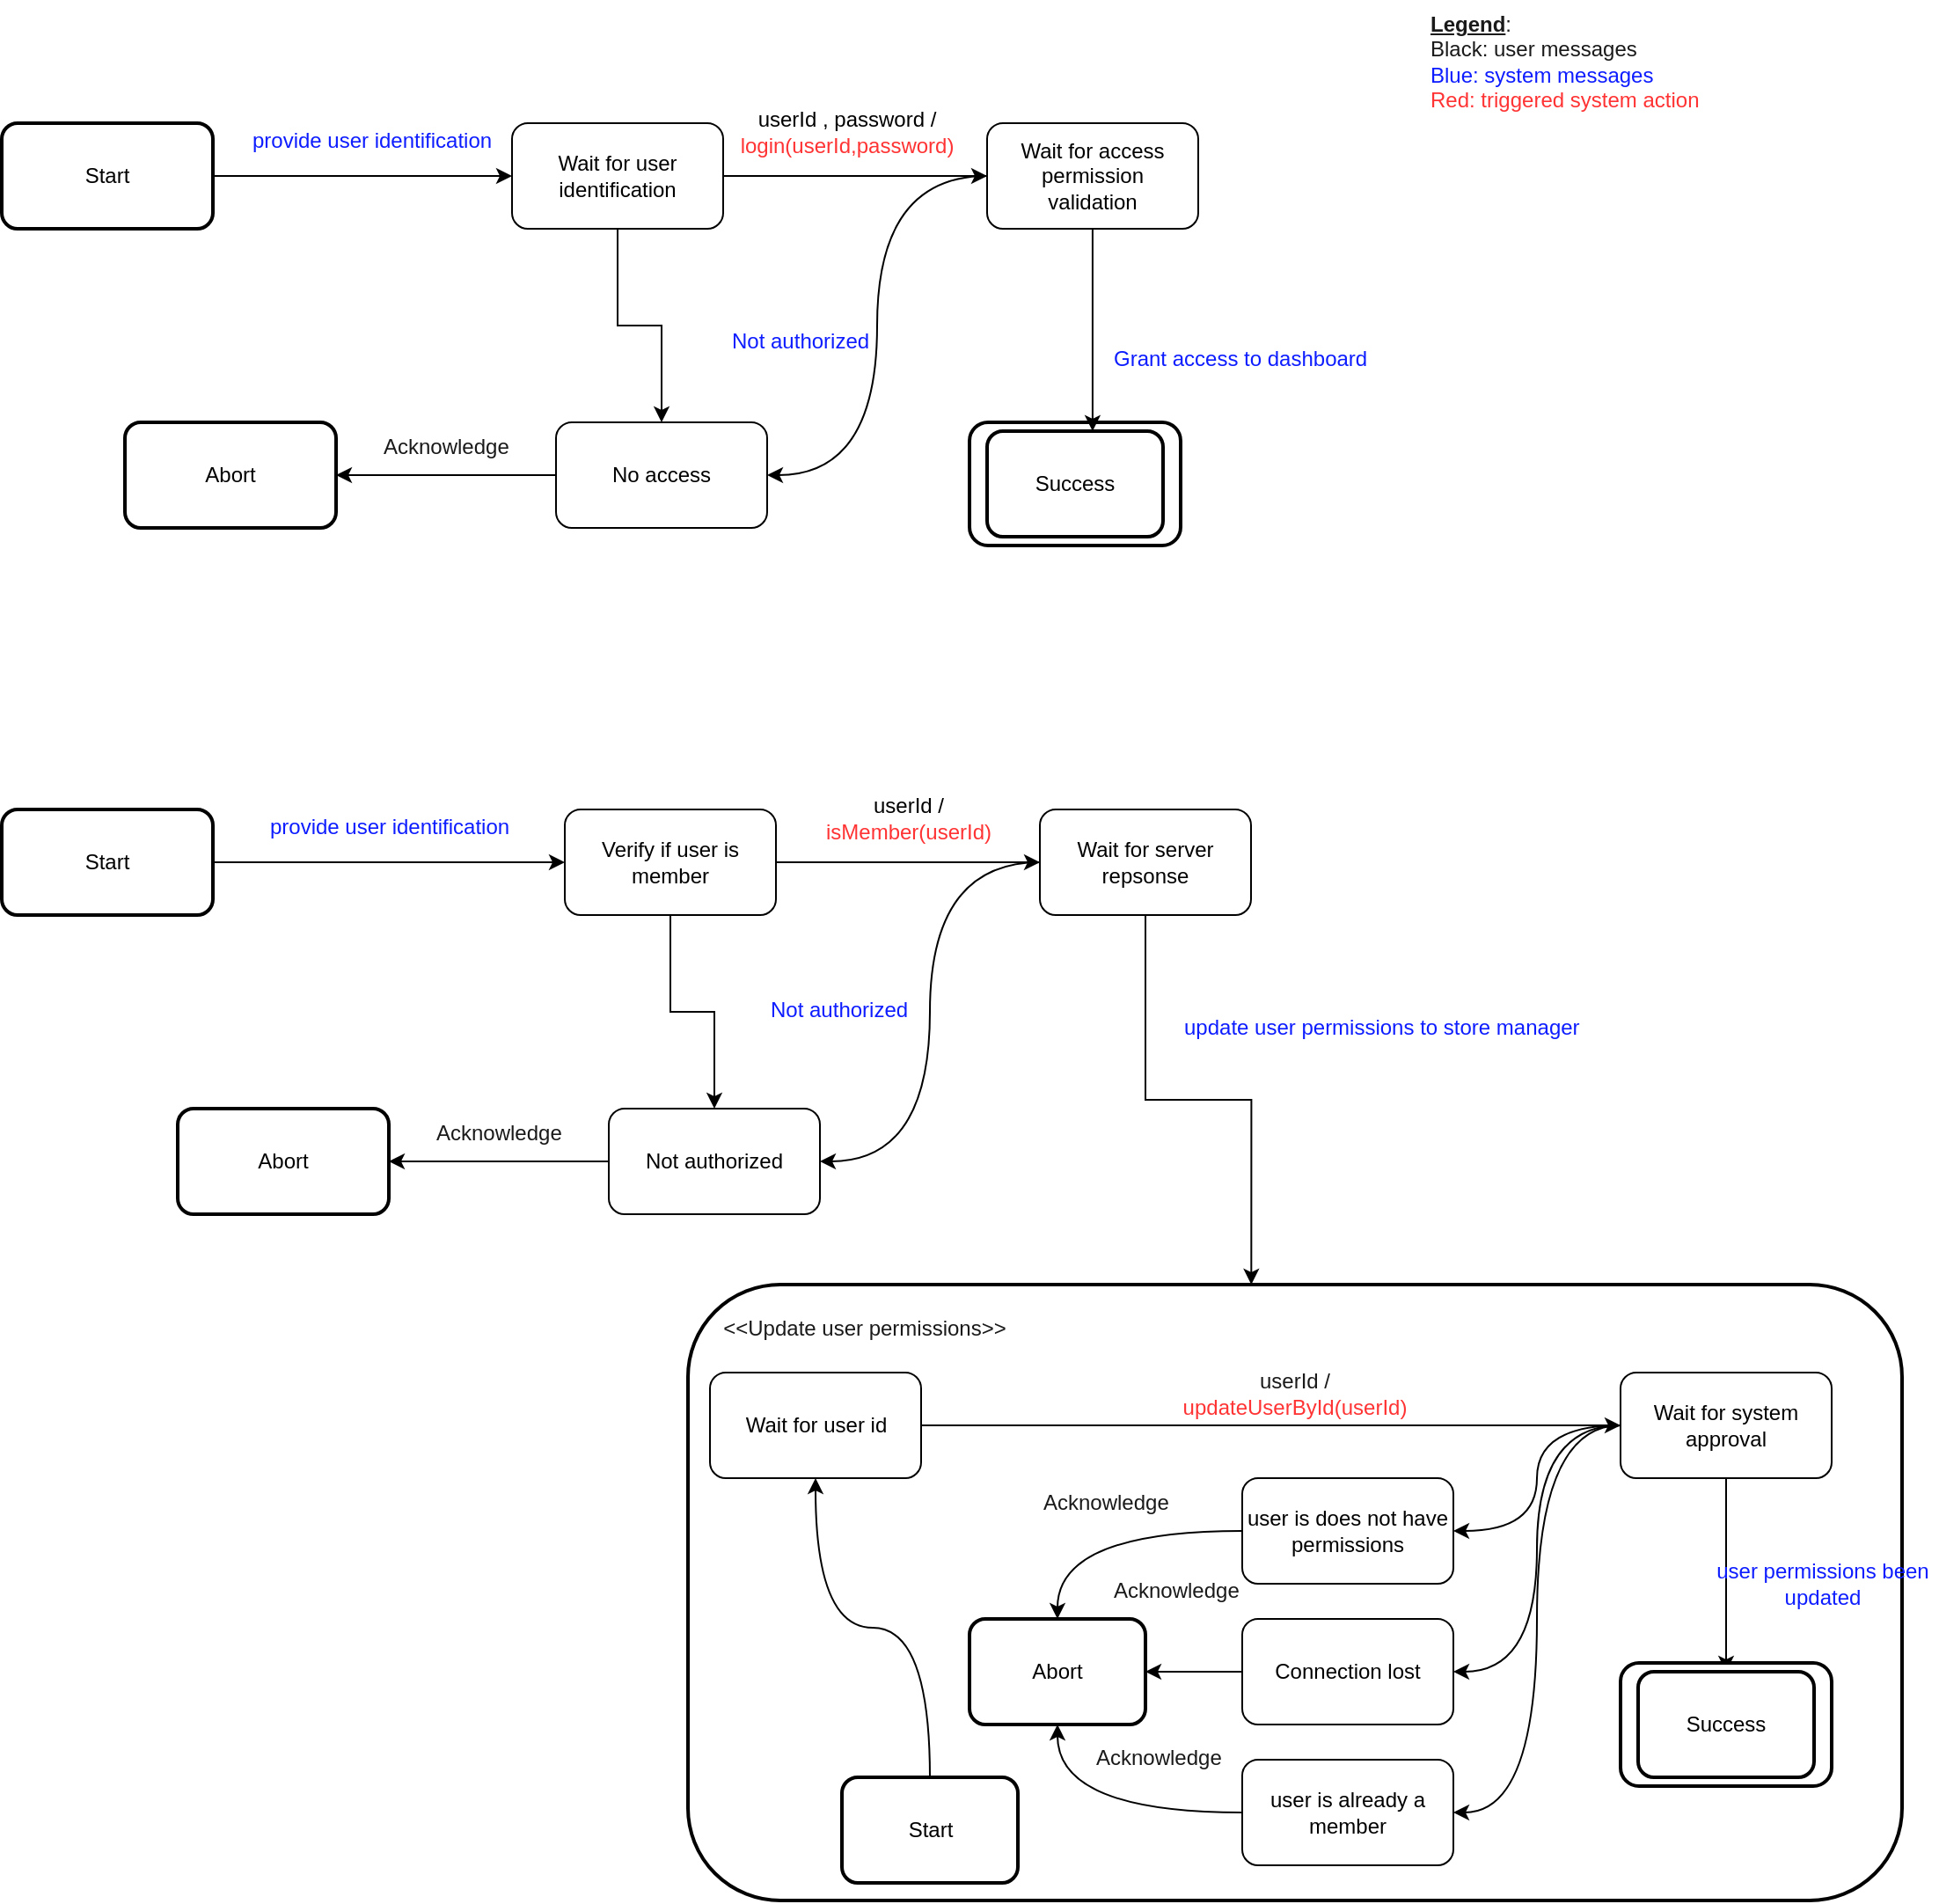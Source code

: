 <mxfile version="18.0.2" type="google"><diagram id="UCDDxL7Xc4zjvyY1_2nf" name="Page-1"><mxGraphModel grid="1" page="1" gridSize="10" guides="1" tooltips="1" connect="1" arrows="1" fold="1" pageScale="1" pageWidth="850" pageHeight="1100" math="0" shadow="0"><root><mxCell id="0"/><mxCell id="1" parent="0"/><mxCell id="hO6Jr_povyNFX7GJt7Co-13" style="edgeStyle=orthogonalEdgeStyle;rounded=0;orthogonalLoop=1;jettySize=auto;html=1;" edge="1" parent="1" source="hO6Jr_povyNFX7GJt7Co-1" target="hO6Jr_povyNFX7GJt7Co-9"><mxGeometry relative="1" as="geometry"/></mxCell><mxCell id="hO6Jr_povyNFX7GJt7Co-1" value="&lt;div&gt;Start&lt;/div&gt;" style="rounded=1;whiteSpace=wrap;html=1;strokeWidth=2;" vertex="1" parent="1"><mxGeometry x="-10" y="120" width="120" height="60" as="geometry"/></mxCell><mxCell id="hO6Jr_povyNFX7GJt7Co-2" value="Abort" style="rounded=1;whiteSpace=wrap;html=1;strokeWidth=2;" vertex="1" parent="1"><mxGeometry x="60" y="290" width="120" height="60" as="geometry"/></mxCell><mxCell id="hO6Jr_povyNFX7GJt7Co-5" value="" style="rounded=1;whiteSpace=wrap;html=1;strokeWidth=2;" vertex="1" parent="1"><mxGeometry x="540" y="290" width="120" height="70" as="geometry"/></mxCell><mxCell id="hO6Jr_povyNFX7GJt7Co-6" value="Success" style="rounded=1;whiteSpace=wrap;html=1;strokeWidth=2;" vertex="1" parent="1"><mxGeometry x="550" y="295" width="100" height="60" as="geometry"/></mxCell><mxCell id="hO6Jr_povyNFX7GJt7Co-18" style="edgeStyle=orthogonalEdgeStyle;rounded=0;orthogonalLoop=1;jettySize=auto;html=1;entryX=1;entryY=0.5;entryDx=0;entryDy=0;fontColor=#0D1DFF;" edge="1" parent="1" source="hO6Jr_povyNFX7GJt7Co-7" target="hO6Jr_povyNFX7GJt7Co-2"><mxGeometry relative="1" as="geometry"/></mxCell><mxCell id="hO6Jr_povyNFX7GJt7Co-7" value="No access" style="rounded=1;whiteSpace=wrap;html=1;" vertex="1" parent="1"><mxGeometry x="305" y="290" width="120" height="60" as="geometry"/></mxCell><mxCell id="hO6Jr_povyNFX7GJt7Co-12" style="edgeStyle=orthogonalEdgeStyle;rounded=0;orthogonalLoop=1;jettySize=auto;html=1;entryX=0.583;entryY=0.071;entryDx=0;entryDy=0;entryPerimeter=0;" edge="1" parent="1" source="hO6Jr_povyNFX7GJt7Co-8" target="hO6Jr_povyNFX7GJt7Co-5"><mxGeometry relative="1" as="geometry"/></mxCell><mxCell id="hO6Jr_povyNFX7GJt7Co-74" style="edgeStyle=orthogonalEdgeStyle;curved=1;rounded=0;orthogonalLoop=1;jettySize=auto;html=1;entryX=1;entryY=0.5;entryDx=0;entryDy=0;fontColor=#1A1A1A;" edge="1" parent="1" source="hO6Jr_povyNFX7GJt7Co-8" target="hO6Jr_povyNFX7GJt7Co-7"><mxGeometry relative="1" as="geometry"/></mxCell><mxCell id="hO6Jr_povyNFX7GJt7Co-8" value="Wait for access&lt;br/&gt;permission&lt;br/&gt;validation" style="rounded=1;whiteSpace=wrap;html=1;" vertex="1" parent="1"><mxGeometry x="550" y="120" width="120" height="60" as="geometry"/></mxCell><mxCell id="hO6Jr_povyNFX7GJt7Co-14" style="edgeStyle=orthogonalEdgeStyle;rounded=0;orthogonalLoop=1;jettySize=auto;html=1;" edge="1" parent="1" source="hO6Jr_povyNFX7GJt7Co-9" target="hO6Jr_povyNFX7GJt7Co-8"><mxGeometry relative="1" as="geometry"/></mxCell><mxCell id="hO6Jr_povyNFX7GJt7Co-17" value="" style="edgeStyle=orthogonalEdgeStyle;rounded=0;orthogonalLoop=1;jettySize=auto;html=1;fontColor=#0D1DFF;" edge="1" parent="1" source="hO6Jr_povyNFX7GJt7Co-9" target="hO6Jr_povyNFX7GJt7Co-7"><mxGeometry relative="1" as="geometry"/></mxCell><mxCell id="hO6Jr_povyNFX7GJt7Co-9" value="Wait for user&lt;br/&gt;identification" style="rounded=1;whiteSpace=wrap;html=1;" vertex="1" parent="1"><mxGeometry x="280" y="120" width="120" height="60" as="geometry"/></mxCell><mxCell id="hO6Jr_povyNFX7GJt7Co-15" value="userId , password /&lt;br&gt;&lt;font color=&quot;#FF3333&quot;&gt;login(userId,password) &lt;/font&gt;" style="text;html=1;align=center;verticalAlign=middle;resizable=0;points=[];autosize=1;strokeColor=none;fillColor=none;" vertex="1" parent="1"><mxGeometry x="400" y="110" width="140" height="30" as="geometry"/></mxCell><mxCell id="hO6Jr_povyNFX7GJt7Co-16" value="&lt;font color=&quot;#0D1DFF&quot;&gt;provide user identification&lt;/font&gt;" style="text;html=1;align=center;verticalAlign=middle;resizable=0;points=[];autosize=1;strokeColor=none;fillColor=none;fontColor=#FF3333;" vertex="1" parent="1"><mxGeometry x="120" y="120" width="160" height="20" as="geometry"/></mxCell><mxCell id="hO6Jr_povyNFX7GJt7Co-19" value="Grant access to dashboard" style="text;whiteSpace=wrap;html=1;fontColor=#0D1DFF;" vertex="1" parent="1"><mxGeometry x="620" y="240" width="170" height="30" as="geometry"/></mxCell><mxCell id="hO6Jr_povyNFX7GJt7Co-20" value="&lt;font color=&quot;#1A1A1A&quot;&gt;Acknowledge&lt;/font&gt;" style="text;whiteSpace=wrap;html=1;fontColor=#0D1DFF;" vertex="1" parent="1"><mxGeometry x="205" y="290" width="100" height="30" as="geometry"/></mxCell><mxCell id="hO6Jr_povyNFX7GJt7Co-21" value="&lt;b&gt;&lt;u&gt;Legend&lt;/u&gt;&lt;/b&gt;:&lt;br&gt;Black: user messages&lt;br&gt;&lt;font color=&quot;#0D1DFF&quot;&gt;Blue: system messages&lt;/font&gt;&lt;br&gt;&lt;font color=&quot;#FF3333&quot;&gt;Red: triggered system action&lt;/font&gt;" style="text;whiteSpace=wrap;html=1;fontColor=#1A1A1A;" vertex="1" parent="1"><mxGeometry x="800" y="50" width="180" height="70" as="geometry"/></mxCell><mxCell id="hO6Jr_povyNFX7GJt7Co-22" style="edgeStyle=orthogonalEdgeStyle;rounded=0;orthogonalLoop=1;jettySize=auto;html=1;" edge="1" parent="1" source="hO6Jr_povyNFX7GJt7Co-23" target="hO6Jr_povyNFX7GJt7Co-33"><mxGeometry relative="1" as="geometry"/></mxCell><mxCell id="hO6Jr_povyNFX7GJt7Co-23" value="&lt;div&gt;Start&lt;/div&gt;" style="rounded=1;whiteSpace=wrap;html=1;strokeWidth=2;" vertex="1" parent="1"><mxGeometry x="-10" y="510" width="120" height="60" as="geometry"/></mxCell><mxCell id="hO6Jr_povyNFX7GJt7Co-24" value="Abort" style="rounded=1;whiteSpace=wrap;html=1;strokeWidth=2;" vertex="1" parent="1"><mxGeometry x="90" y="680" width="120" height="60" as="geometry"/></mxCell><mxCell id="hO6Jr_povyNFX7GJt7Co-27" style="edgeStyle=orthogonalEdgeStyle;rounded=0;orthogonalLoop=1;jettySize=auto;html=1;entryX=1;entryY=0.5;entryDx=0;entryDy=0;fontColor=#0D1DFF;" edge="1" parent="1" source="hO6Jr_povyNFX7GJt7Co-28" target="hO6Jr_povyNFX7GJt7Co-24"><mxGeometry relative="1" as="geometry"/></mxCell><mxCell id="hO6Jr_povyNFX7GJt7Co-28" value="Not authorized" style="rounded=1;whiteSpace=wrap;html=1;" vertex="1" parent="1"><mxGeometry x="335" y="680" width="120" height="60" as="geometry"/></mxCell><mxCell id="hO6Jr_povyNFX7GJt7Co-51" style="edgeStyle=orthogonalEdgeStyle;rounded=0;orthogonalLoop=1;jettySize=auto;html=1;entryX=0.464;entryY=0;entryDx=0;entryDy=0;entryPerimeter=0;fontColor=#1A1A1A;" edge="1" parent="1" source="hO6Jr_povyNFX7GJt7Co-30" target="hO6Jr_povyNFX7GJt7Co-40"><mxGeometry relative="1" as="geometry"/></mxCell><mxCell id="hO6Jr_povyNFX7GJt7Co-73" style="edgeStyle=orthogonalEdgeStyle;curved=1;rounded=0;orthogonalLoop=1;jettySize=auto;html=1;entryX=1;entryY=0.5;entryDx=0;entryDy=0;fontColor=#1A1A1A;" edge="1" parent="1" source="hO6Jr_povyNFX7GJt7Co-30" target="hO6Jr_povyNFX7GJt7Co-28"><mxGeometry relative="1" as="geometry"/></mxCell><mxCell id="hO6Jr_povyNFX7GJt7Co-30" value="Wait for server&lt;br/&gt;repsonse" style="rounded=1;whiteSpace=wrap;html=1;" vertex="1" parent="1"><mxGeometry x="580" y="510" width="120" height="60" as="geometry"/></mxCell><mxCell id="hO6Jr_povyNFX7GJt7Co-31" style="edgeStyle=orthogonalEdgeStyle;rounded=0;orthogonalLoop=1;jettySize=auto;html=1;" edge="1" parent="1" source="hO6Jr_povyNFX7GJt7Co-33" target="hO6Jr_povyNFX7GJt7Co-30"><mxGeometry relative="1" as="geometry"/></mxCell><mxCell id="hO6Jr_povyNFX7GJt7Co-32" value="" style="edgeStyle=orthogonalEdgeStyle;rounded=0;orthogonalLoop=1;jettySize=auto;html=1;fontColor=#0D1DFF;" edge="1" parent="1" source="hO6Jr_povyNFX7GJt7Co-33" target="hO6Jr_povyNFX7GJt7Co-28"><mxGeometry relative="1" as="geometry"/></mxCell><mxCell id="hO6Jr_povyNFX7GJt7Co-33" value="Verify if user is&lt;br/&gt;member" style="rounded=1;whiteSpace=wrap;html=1;" vertex="1" parent="1"><mxGeometry x="310" y="510" width="120" height="60" as="geometry"/></mxCell><mxCell id="hO6Jr_povyNFX7GJt7Co-34" value="userId /&lt;br&gt;&lt;font color=&quot;#FF3333&quot;&gt;isMember(userId) &lt;/font&gt;" style="text;html=1;align=center;verticalAlign=middle;resizable=0;points=[];autosize=1;strokeColor=none;fillColor=none;" vertex="1" parent="1"><mxGeometry x="450" y="500" width="110" height="30" as="geometry"/></mxCell><mxCell id="hO6Jr_povyNFX7GJt7Co-35" value="&lt;font color=&quot;#0D1DFF&quot;&gt;provide user identification&lt;/font&gt;" style="text;html=1;align=center;verticalAlign=middle;resizable=0;points=[];autosize=1;strokeColor=none;fillColor=none;fontColor=#FF3333;" vertex="1" parent="1"><mxGeometry x="130" y="510" width="160" height="20" as="geometry"/></mxCell><mxCell id="hO6Jr_povyNFX7GJt7Co-36" value="&lt;font color=&quot;#1A1A1A&quot;&gt;Acknowledge&lt;/font&gt;" style="text;whiteSpace=wrap;html=1;fontColor=#0D1DFF;" vertex="1" parent="1"><mxGeometry x="235" y="680" width="100" height="30" as="geometry"/></mxCell><mxCell id="hO6Jr_povyNFX7GJt7Co-37" value="&lt;font color=&quot;#0D1DFF&quot;&gt;update user permissions to store manager&lt;/font&gt;" style="text;whiteSpace=wrap;html=1;fontColor=#FF3333;" vertex="1" parent="1"><mxGeometry x="660" y="620" width="260" height="30" as="geometry"/></mxCell><mxCell id="hO6Jr_povyNFX7GJt7Co-38" value="&lt;font color=&quot;#0D1DFF&quot;&gt;Not authorized&lt;/font&gt;" style="text;whiteSpace=wrap;html=1;fontColor=#1A1A1A;" vertex="1" parent="1"><mxGeometry x="402.5" y="230" width="100" height="30" as="geometry"/></mxCell><mxCell id="hO6Jr_povyNFX7GJt7Co-39" value="&lt;font color=&quot;#0D1DFF&quot;&gt;Not authorized&lt;/font&gt;" style="text;whiteSpace=wrap;html=1;fontColor=#1A1A1A;" vertex="1" parent="1"><mxGeometry x="425" y="610" width="100" height="30" as="geometry"/></mxCell><mxCell id="hO6Jr_povyNFX7GJt7Co-40" value="" style="rounded=1;whiteSpace=wrap;html=1;fontColor=#1A1A1A;strokeWidth=2;" vertex="1" parent="1"><mxGeometry x="380" y="780" width="690" height="350" as="geometry"/></mxCell><mxCell id="hO6Jr_povyNFX7GJt7Co-42" value="&amp;lt;&amp;lt;Update user permissions&amp;gt;&amp;gt;" style="text;html=1;strokeColor=none;fillColor=none;align=center;verticalAlign=middle;whiteSpace=wrap;rounded=0;fontColor=#1A1A1A;" vertex="1" parent="1"><mxGeometry x="392.5" y="790" width="175" height="30" as="geometry"/></mxCell><mxCell id="hO6Jr_povyNFX7GJt7Co-72" style="edgeStyle=orthogonalEdgeStyle;curved=1;rounded=0;orthogonalLoop=1;jettySize=auto;html=1;entryX=0.5;entryY=1;entryDx=0;entryDy=0;fontColor=#1A1A1A;" edge="1" parent="1" source="hO6Jr_povyNFX7GJt7Co-43" target="hO6Jr_povyNFX7GJt7Co-44"><mxGeometry relative="1" as="geometry"/></mxCell><mxCell id="hO6Jr_povyNFX7GJt7Co-43" value="Start" style="rounded=1;whiteSpace=wrap;html=1;strokeWidth=2;" vertex="1" parent="1"><mxGeometry x="467.5" y="1060" width="100" height="60" as="geometry"/></mxCell><mxCell id="hO6Jr_povyNFX7GJt7Co-46" style="edgeStyle=orthogonalEdgeStyle;rounded=0;orthogonalLoop=1;jettySize=auto;html=1;fontColor=#1A1A1A;" edge="1" parent="1" source="hO6Jr_povyNFX7GJt7Co-44" target="hO6Jr_povyNFX7GJt7Co-45"><mxGeometry relative="1" as="geometry"/></mxCell><mxCell id="hO6Jr_povyNFX7GJt7Co-44" value="Wait for user id " style="rounded=1;whiteSpace=wrap;html=1;" vertex="1" parent="1"><mxGeometry x="392.5" y="830" width="120" height="60" as="geometry"/></mxCell><mxCell id="hO6Jr_povyNFX7GJt7Co-50" style="edgeStyle=orthogonalEdgeStyle;rounded=0;orthogonalLoop=1;jettySize=auto;html=1;entryX=0.5;entryY=0;entryDx=0;entryDy=0;fontColor=#1A1A1A;" edge="1" parent="1" source="hO6Jr_povyNFX7GJt7Co-45" target="hO6Jr_povyNFX7GJt7Co-49"><mxGeometry relative="1" as="geometry"/></mxCell><mxCell id="hO6Jr_povyNFX7GJt7Co-64" style="edgeStyle=orthogonalEdgeStyle;curved=1;rounded=0;orthogonalLoop=1;jettySize=auto;html=1;entryX=1;entryY=0.5;entryDx=0;entryDy=0;fontColor=#1A1A1A;" edge="1" parent="1" source="hO6Jr_povyNFX7GJt7Co-45" target="hO6Jr_povyNFX7GJt7Co-56"><mxGeometry relative="1" as="geometry"/></mxCell><mxCell id="hO6Jr_povyNFX7GJt7Co-65" style="edgeStyle=orthogonalEdgeStyle;curved=1;rounded=0;orthogonalLoop=1;jettySize=auto;html=1;entryX=1;entryY=0.5;entryDx=0;entryDy=0;fontColor=#1A1A1A;" edge="1" parent="1" source="hO6Jr_povyNFX7GJt7Co-45" target="hO6Jr_povyNFX7GJt7Co-55"><mxGeometry relative="1" as="geometry"/></mxCell><mxCell id="hO6Jr_povyNFX7GJt7Co-66" style="edgeStyle=orthogonalEdgeStyle;curved=1;rounded=0;orthogonalLoop=1;jettySize=auto;html=1;entryX=1;entryY=0.5;entryDx=0;entryDy=0;fontColor=#1A1A1A;" edge="1" parent="1" source="hO6Jr_povyNFX7GJt7Co-45" target="hO6Jr_povyNFX7GJt7Co-57"><mxGeometry relative="1" as="geometry"/></mxCell><mxCell id="hO6Jr_povyNFX7GJt7Co-45" value="Wait for system&lt;br/&gt;approval&lt;br/&gt;" style="rounded=1;whiteSpace=wrap;html=1;" vertex="1" parent="1"><mxGeometry x="910" y="830" width="120" height="60" as="geometry"/></mxCell><mxCell id="hO6Jr_povyNFX7GJt7Co-48" value="" style="rounded=1;whiteSpace=wrap;html=1;strokeWidth=2;" vertex="1" parent="1"><mxGeometry x="910" y="995" width="120" height="70" as="geometry"/></mxCell><mxCell id="hO6Jr_povyNFX7GJt7Co-49" value="Success" style="rounded=1;whiteSpace=wrap;html=1;strokeWidth=2;" vertex="1" parent="1"><mxGeometry x="920" y="1000" width="100" height="60" as="geometry"/></mxCell><mxCell id="hO6Jr_povyNFX7GJt7Co-52" value="&lt;br&gt;userId /&lt;br&gt;&lt;font color=&quot;#FF3333&quot;&gt;updateUserById(userId)&lt;/font&gt;&lt;br&gt;" style="text;html=1;strokeColor=none;fillColor=none;align=center;verticalAlign=middle;whiteSpace=wrap;rounded=0;fontColor=#1A1A1A;" vertex="1" parent="1"><mxGeometry x="695" y="820" width="60" height="30" as="geometry"/></mxCell><mxCell id="hO6Jr_povyNFX7GJt7Co-54" value="&lt;font color=&quot;#1A1A1A&quot;&gt;Acknowledge&lt;/font&gt;" style="text;whiteSpace=wrap;html=1;fontColor=#0D1DFF;" vertex="1" parent="1"><mxGeometry x="580" y="890" width="100" height="30" as="geometry"/></mxCell><mxCell id="hO6Jr_povyNFX7GJt7Co-68" style="edgeStyle=orthogonalEdgeStyle;curved=1;rounded=0;orthogonalLoop=1;jettySize=auto;html=1;fontColor=#1A1A1A;" edge="1" parent="1" source="hO6Jr_povyNFX7GJt7Co-55" target="hO6Jr_povyNFX7GJt7Co-60"><mxGeometry relative="1" as="geometry"/></mxCell><mxCell id="hO6Jr_povyNFX7GJt7Co-55" value="Connection lost" style="rounded=1;whiteSpace=wrap;html=1;" vertex="1" parent="1"><mxGeometry x="695" y="970" width="120" height="60" as="geometry"/></mxCell><mxCell id="hO6Jr_povyNFX7GJt7Co-67" style="edgeStyle=orthogonalEdgeStyle;curved=1;rounded=0;orthogonalLoop=1;jettySize=auto;html=1;entryX=0.5;entryY=0;entryDx=0;entryDy=0;fontColor=#1A1A1A;" edge="1" parent="1" source="hO6Jr_povyNFX7GJt7Co-56" target="hO6Jr_povyNFX7GJt7Co-60"><mxGeometry relative="1" as="geometry"/></mxCell><mxCell id="hO6Jr_povyNFX7GJt7Co-56" value="user is does not have permissions" style="rounded=1;whiteSpace=wrap;html=1;" vertex="1" parent="1"><mxGeometry x="695" y="890" width="120" height="60" as="geometry"/></mxCell><mxCell id="hO6Jr_povyNFX7GJt7Co-69" style="edgeStyle=orthogonalEdgeStyle;curved=1;rounded=0;orthogonalLoop=1;jettySize=auto;html=1;entryX=0.5;entryY=1;entryDx=0;entryDy=0;fontColor=#1A1A1A;" edge="1" parent="1" source="hO6Jr_povyNFX7GJt7Co-57" target="hO6Jr_povyNFX7GJt7Co-60"><mxGeometry relative="1" as="geometry"/></mxCell><mxCell id="hO6Jr_povyNFX7GJt7Co-57" value="user is already a member" style="rounded=1;whiteSpace=wrap;html=1;" vertex="1" parent="1"><mxGeometry x="695" y="1050" width="120" height="60" as="geometry"/></mxCell><mxCell id="hO6Jr_povyNFX7GJt7Co-59" value="&lt;font color=&quot;#0D1DFF&quot;&gt;user permissions been updated&lt;/font&gt;" style="text;html=1;strokeColor=none;fillColor=none;align=center;verticalAlign=middle;whiteSpace=wrap;rounded=0;fontColor=#1A1A1A;" vertex="1" parent="1"><mxGeometry x="960" y="920" width="130" height="60" as="geometry"/></mxCell><mxCell id="hO6Jr_povyNFX7GJt7Co-60" value="Abort" style="rounded=1;whiteSpace=wrap;html=1;strokeWidth=2;" vertex="1" parent="1"><mxGeometry x="540" y="970" width="100" height="60" as="geometry"/></mxCell><mxCell id="hO6Jr_povyNFX7GJt7Co-70" value="&lt;font color=&quot;#1A1A1A&quot;&gt;Acknowledge&lt;/font&gt;" style="text;whiteSpace=wrap;html=1;fontColor=#0D1DFF;" vertex="1" parent="1"><mxGeometry x="620" y="940" width="100" height="30" as="geometry"/></mxCell><mxCell id="hO6Jr_povyNFX7GJt7Co-71" value="&lt;font color=&quot;#1A1A1A&quot;&gt;Acknowledge&lt;/font&gt;" style="text;whiteSpace=wrap;html=1;fontColor=#0D1DFF;" vertex="1" parent="1"><mxGeometry x="610" y="1035" width="100" height="30" as="geometry"/></mxCell></root></mxGraphModel></diagram></mxfile>